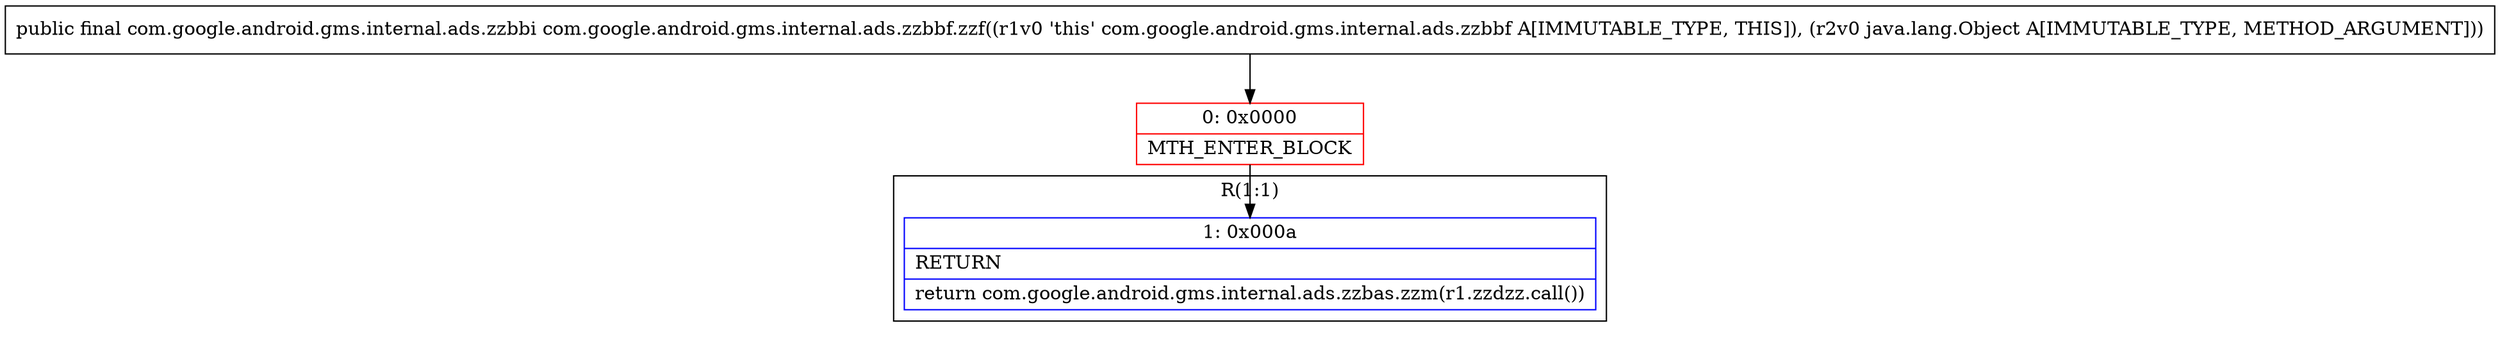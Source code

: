digraph "CFG forcom.google.android.gms.internal.ads.zzbbf.zzf(Ljava\/lang\/Object;)Lcom\/google\/android\/gms\/internal\/ads\/zzbbi;" {
subgraph cluster_Region_297006208 {
label = "R(1:1)";
node [shape=record,color=blue];
Node_1 [shape=record,label="{1\:\ 0x000a|RETURN\l|return com.google.android.gms.internal.ads.zzbas.zzm(r1.zzdzz.call())\l}"];
}
Node_0 [shape=record,color=red,label="{0\:\ 0x0000|MTH_ENTER_BLOCK\l}"];
MethodNode[shape=record,label="{public final com.google.android.gms.internal.ads.zzbbi com.google.android.gms.internal.ads.zzbbf.zzf((r1v0 'this' com.google.android.gms.internal.ads.zzbbf A[IMMUTABLE_TYPE, THIS]), (r2v0 java.lang.Object A[IMMUTABLE_TYPE, METHOD_ARGUMENT])) }"];
MethodNode -> Node_0;
Node_0 -> Node_1;
}


